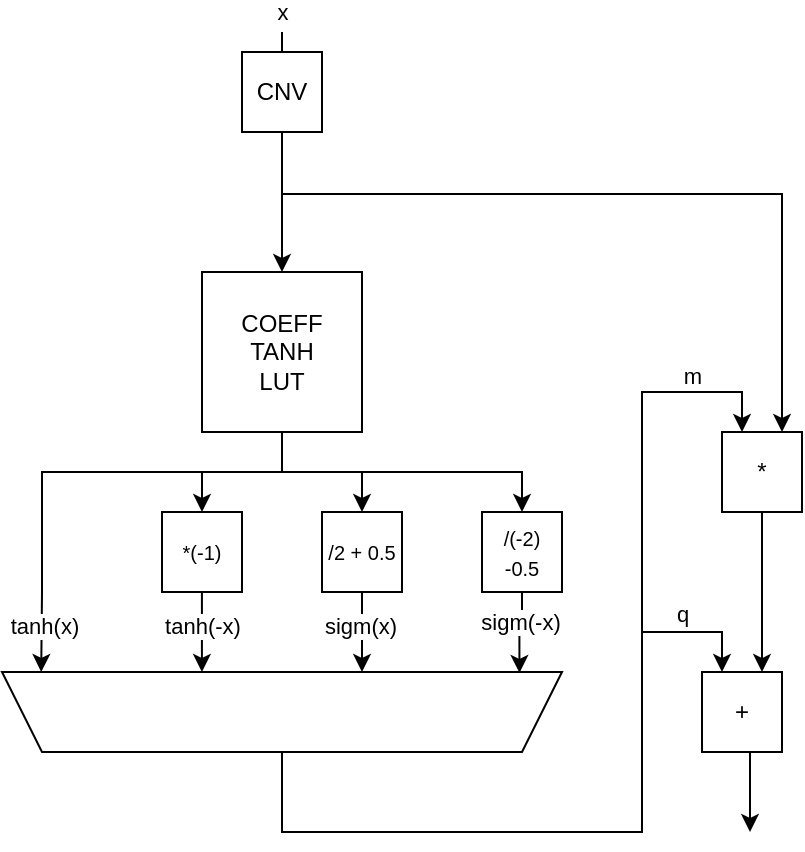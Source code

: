 <mxfile version="24.8.3">
  <diagram name="Pagina-1" id="SMdVTLcK4Q-wz1pM8HgI">
    <mxGraphModel dx="1238" dy="660" grid="1" gridSize="10" guides="1" tooltips="1" connect="1" arrows="1" fold="1" page="1" pageScale="1" pageWidth="827" pageHeight="1169" math="0" shadow="0">
      <root>
        <mxCell id="0" />
        <mxCell id="1" parent="0" />
        <mxCell id="G6jl1sqOK8s9LdE3ULIL-66" style="edgeStyle=orthogonalEdgeStyle;rounded=0;orthogonalLoop=1;jettySize=auto;html=1;" parent="1" source="G6jl1sqOK8s9LdE3ULIL-21" edge="1">
          <mxGeometry relative="1" as="geometry">
            <mxPoint x="414" y="430" as="targetPoint" />
            <Array as="points">
              <mxPoint x="414" y="430" />
            </Array>
          </mxGeometry>
        </mxCell>
        <mxCell id="G6jl1sqOK8s9LdE3ULIL-21" value="+" style="whiteSpace=wrap;html=1;aspect=fixed;" parent="1" vertex="1">
          <mxGeometry x="390" y="350" width="40" height="40" as="geometry" />
        </mxCell>
        <mxCell id="Kao93IQC_tDivpO0lTZn-2" style="edgeStyle=orthogonalEdgeStyle;rounded=0;orthogonalLoop=1;jettySize=auto;html=1;entryX=0.75;entryY=0;entryDx=0;entryDy=0;" edge="1" parent="1" source="G6jl1sqOK8s9LdE3ULIL-41" target="G6jl1sqOK8s9LdE3ULIL-21">
          <mxGeometry relative="1" as="geometry" />
        </mxCell>
        <mxCell id="G6jl1sqOK8s9LdE3ULIL-41" value="*" style="whiteSpace=wrap;html=1;aspect=fixed;" parent="1" vertex="1">
          <mxGeometry x="400" y="230" width="40" height="40" as="geometry" />
        </mxCell>
        <mxCell id="G6jl1sqOK8s9LdE3ULIL-42" style="edgeStyle=orthogonalEdgeStyle;rounded=0;orthogonalLoop=1;jettySize=auto;html=1;entryX=0.5;entryY=0;entryDx=0;entryDy=0;" parent="1" source="G6jl1sqOK8s9LdE3ULIL-47" target="G6jl1sqOK8s9LdE3ULIL-50" edge="1">
          <mxGeometry relative="1" as="geometry" />
        </mxCell>
        <mxCell id="G6jl1sqOK8s9LdE3ULIL-43" style="edgeStyle=orthogonalEdgeStyle;rounded=0;orthogonalLoop=1;jettySize=auto;html=1;entryX=0.5;entryY=0;entryDx=0;entryDy=0;" parent="1" source="G6jl1sqOK8s9LdE3ULIL-47" target="G6jl1sqOK8s9LdE3ULIL-51" edge="1">
          <mxGeometry relative="1" as="geometry" />
        </mxCell>
        <mxCell id="G6jl1sqOK8s9LdE3ULIL-44" style="edgeStyle=orthogonalEdgeStyle;rounded=0;orthogonalLoop=1;jettySize=auto;html=1;entryX=0.5;entryY=0;entryDx=0;entryDy=0;" parent="1" source="G6jl1sqOK8s9LdE3ULIL-47" target="G6jl1sqOK8s9LdE3ULIL-52" edge="1">
          <mxGeometry relative="1" as="geometry">
            <Array as="points">
              <mxPoint x="180" y="250" />
              <mxPoint x="300" y="250" />
            </Array>
          </mxGeometry>
        </mxCell>
        <mxCell id="G6jl1sqOK8s9LdE3ULIL-45" style="edgeStyle=orthogonalEdgeStyle;rounded=0;orthogonalLoop=1;jettySize=auto;html=1;entryX=0.93;entryY=1;entryDx=0;entryDy=0;entryPerimeter=0;" parent="1" source="G6jl1sqOK8s9LdE3ULIL-47" target="G6jl1sqOK8s9LdE3ULIL-49" edge="1">
          <mxGeometry relative="1" as="geometry">
            <mxPoint x="100" y="310" as="targetPoint" />
            <Array as="points">
              <mxPoint x="180" y="250" />
              <mxPoint x="60" y="250" />
              <mxPoint x="60" y="310" />
            </Array>
          </mxGeometry>
        </mxCell>
        <mxCell id="G6jl1sqOK8s9LdE3ULIL-46" value="tanh(x)" style="edgeLabel;html=1;align=center;verticalAlign=middle;resizable=0;points=[];" parent="G6jl1sqOK8s9LdE3ULIL-45" vertex="1" connectable="0">
          <mxGeometry x="0.749" y="1" relative="1" as="geometry">
            <mxPoint y="7" as="offset" />
          </mxGeometry>
        </mxCell>
        <mxCell id="G6jl1sqOK8s9LdE3ULIL-47" value="&lt;div&gt;COEFF&lt;/div&gt;&lt;div&gt;TANH&lt;/div&gt;&lt;div&gt;LUT&lt;/div&gt;" style="whiteSpace=wrap;html=1;aspect=fixed;" parent="1" vertex="1">
          <mxGeometry x="140" y="150" width="80" height="80" as="geometry" />
        </mxCell>
        <mxCell id="G6jl1sqOK8s9LdE3ULIL-48" style="edgeStyle=orthogonalEdgeStyle;rounded=0;orthogonalLoop=1;jettySize=auto;html=1;entryX=0.25;entryY=0;entryDx=0;entryDy=0;" parent="1" source="G6jl1sqOK8s9LdE3ULIL-49" target="G6jl1sqOK8s9LdE3ULIL-41" edge="1">
          <mxGeometry relative="1" as="geometry">
            <mxPoint x="180" y="430" as="targetPoint" />
            <Array as="points">
              <mxPoint x="180" y="430" />
              <mxPoint x="360" y="430" />
              <mxPoint x="360" y="210" />
              <mxPoint x="410" y="210" />
            </Array>
          </mxGeometry>
        </mxCell>
        <mxCell id="G6jl1sqOK8s9LdE3ULIL-64" value="m" style="edgeLabel;html=1;align=center;verticalAlign=middle;resizable=0;points=[];" parent="G6jl1sqOK8s9LdE3ULIL-48" vertex="1" connectable="0">
          <mxGeometry x="0.093" y="2" relative="1" as="geometry">
            <mxPoint x="27" y="-170" as="offset" />
          </mxGeometry>
        </mxCell>
        <mxCell id="G6jl1sqOK8s9LdE3ULIL-62" style="edgeStyle=orthogonalEdgeStyle;rounded=0;orthogonalLoop=1;jettySize=auto;html=1;entryX=0.25;entryY=0;entryDx=0;entryDy=0;" parent="1" source="G6jl1sqOK8s9LdE3ULIL-49" target="G6jl1sqOK8s9LdE3ULIL-21" edge="1">
          <mxGeometry relative="1" as="geometry">
            <Array as="points">
              <mxPoint x="180" y="430" />
              <mxPoint x="360" y="430" />
              <mxPoint x="360" y="330" />
              <mxPoint x="400" y="330" />
            </Array>
          </mxGeometry>
        </mxCell>
        <mxCell id="G6jl1sqOK8s9LdE3ULIL-65" value="q" style="edgeLabel;html=1;align=center;verticalAlign=middle;resizable=0;points=[];" parent="G6jl1sqOK8s9LdE3ULIL-62" vertex="1" connectable="0">
          <mxGeometry x="0.354" relative="1" as="geometry">
            <mxPoint x="20" y="-72" as="offset" />
          </mxGeometry>
        </mxCell>
        <mxCell id="G6jl1sqOK8s9LdE3ULIL-49" value="" style="shape=trapezoid;perimeter=trapezoidPerimeter;whiteSpace=wrap;html=1;fixedSize=1;rotation=-180;" parent="1" vertex="1">
          <mxGeometry x="40" y="350" width="280" height="40" as="geometry" />
        </mxCell>
        <mxCell id="G6jl1sqOK8s9LdE3ULIL-50" value="&lt;font style=&quot;font-size: 10px;&quot;&gt;*(-1)&lt;/font&gt;" style="whiteSpace=wrap;html=1;aspect=fixed;" parent="1" vertex="1">
          <mxGeometry x="120" y="270" width="40" height="40" as="geometry" />
        </mxCell>
        <mxCell id="G6jl1sqOK8s9LdE3ULIL-51" value="&lt;font style=&quot;font-size: 10px;&quot;&gt;/2 + 0.5&lt;/font&gt;" style="whiteSpace=wrap;html=1;aspect=fixed;" parent="1" vertex="1">
          <mxGeometry x="200" y="270" width="40" height="40" as="geometry" />
        </mxCell>
        <mxCell id="G6jl1sqOK8s9LdE3ULIL-52" value="&lt;font style=&quot;font-size: 10px;&quot;&gt;/(-2) -0.5&lt;/font&gt;" style="whiteSpace=wrap;html=1;aspect=fixed;" parent="1" vertex="1">
          <mxGeometry x="280" y="270" width="40" height="40" as="geometry" />
        </mxCell>
        <mxCell id="G6jl1sqOK8s9LdE3ULIL-53" style="edgeStyle=orthogonalEdgeStyle;rounded=0;orthogonalLoop=1;jettySize=auto;html=1;entryX=0.643;entryY=1;entryDx=0;entryDy=0;entryPerimeter=0;" parent="1" source="G6jl1sqOK8s9LdE3ULIL-50" target="G6jl1sqOK8s9LdE3ULIL-49" edge="1">
          <mxGeometry relative="1" as="geometry">
            <mxPoint x="140" y="348" as="targetPoint" />
          </mxGeometry>
        </mxCell>
        <mxCell id="G6jl1sqOK8s9LdE3ULIL-54" value="tanh(-x)" style="edgeLabel;html=1;align=center;verticalAlign=middle;resizable=0;points=[];" parent="G6jl1sqOK8s9LdE3ULIL-53" vertex="1" connectable="0">
          <mxGeometry x="-0.182" y="2" relative="1" as="geometry">
            <mxPoint x="-2" as="offset" />
          </mxGeometry>
        </mxCell>
        <mxCell id="G6jl1sqOK8s9LdE3ULIL-55" style="edgeStyle=orthogonalEdgeStyle;rounded=0;orthogonalLoop=1;jettySize=auto;html=1;" parent="1" source="G6jl1sqOK8s9LdE3ULIL-51" edge="1">
          <mxGeometry relative="1" as="geometry">
            <mxPoint x="220" y="350" as="targetPoint" />
          </mxGeometry>
        </mxCell>
        <mxCell id="G6jl1sqOK8s9LdE3ULIL-56" value="sigm(x)" style="edgeLabel;html=1;align=center;verticalAlign=middle;resizable=0;points=[];" parent="G6jl1sqOK8s9LdE3ULIL-55" vertex="1" connectable="0">
          <mxGeometry x="-0.188" y="-1" relative="1" as="geometry">
            <mxPoint as="offset" />
          </mxGeometry>
        </mxCell>
        <mxCell id="G6jl1sqOK8s9LdE3ULIL-57" style="edgeStyle=orthogonalEdgeStyle;rounded=0;orthogonalLoop=1;jettySize=auto;html=1;entryX=0.076;entryY=0.989;entryDx=0;entryDy=0;entryPerimeter=0;" parent="1" source="G6jl1sqOK8s9LdE3ULIL-52" target="G6jl1sqOK8s9LdE3ULIL-49" edge="1">
          <mxGeometry relative="1" as="geometry">
            <mxPoint x="300" y="349" as="targetPoint" />
          </mxGeometry>
        </mxCell>
        <mxCell id="G6jl1sqOK8s9LdE3ULIL-58" value="sigm(-x)" style="edgeLabel;html=1;align=center;verticalAlign=middle;resizable=0;points=[];" parent="G6jl1sqOK8s9LdE3ULIL-57" vertex="1" connectable="0">
          <mxGeometry x="0.089" y="-2" relative="1" as="geometry">
            <mxPoint x="2" y="-6" as="offset" />
          </mxGeometry>
        </mxCell>
        <mxCell id="G6jl1sqOK8s9LdE3ULIL-59" value="" style="endArrow=classic;html=1;rounded=0;entryX=0.5;entryY=0;entryDx=0;entryDy=0;" parent="1" target="G6jl1sqOK8s9LdE3ULIL-47" edge="1">
          <mxGeometry width="50" height="50" relative="1" as="geometry">
            <mxPoint x="180" y="30" as="sourcePoint" />
            <mxPoint x="290" y="210" as="targetPoint" />
          </mxGeometry>
        </mxCell>
        <mxCell id="G6jl1sqOK8s9LdE3ULIL-60" value="x" style="edgeLabel;html=1;align=center;verticalAlign=middle;resizable=0;points=[];" parent="G6jl1sqOK8s9LdE3ULIL-59" vertex="1" connectable="0">
          <mxGeometry x="-0.264" y="-2" relative="1" as="geometry">
            <mxPoint x="2" y="-54" as="offset" />
          </mxGeometry>
        </mxCell>
        <mxCell id="G6jl1sqOK8s9LdE3ULIL-61" value="" style="endArrow=classic;html=1;rounded=0;entryX=0.75;entryY=0;entryDx=0;entryDy=0;edgeStyle=orthogonalEdgeStyle;" parent="1" target="G6jl1sqOK8s9LdE3ULIL-41" edge="1">
          <mxGeometry width="50" height="50" relative="1" as="geometry">
            <mxPoint x="180" y="110" as="sourcePoint" />
            <mxPoint x="280" y="300" as="targetPoint" />
            <Array as="points">
              <mxPoint x="180" y="111" />
              <mxPoint x="430" y="111" />
            </Array>
          </mxGeometry>
        </mxCell>
        <mxCell id="Kao93IQC_tDivpO0lTZn-3" value="CNV" style="whiteSpace=wrap;html=1;aspect=fixed;" vertex="1" parent="1">
          <mxGeometry x="160" y="40" width="40" height="40" as="geometry" />
        </mxCell>
      </root>
    </mxGraphModel>
  </diagram>
</mxfile>
